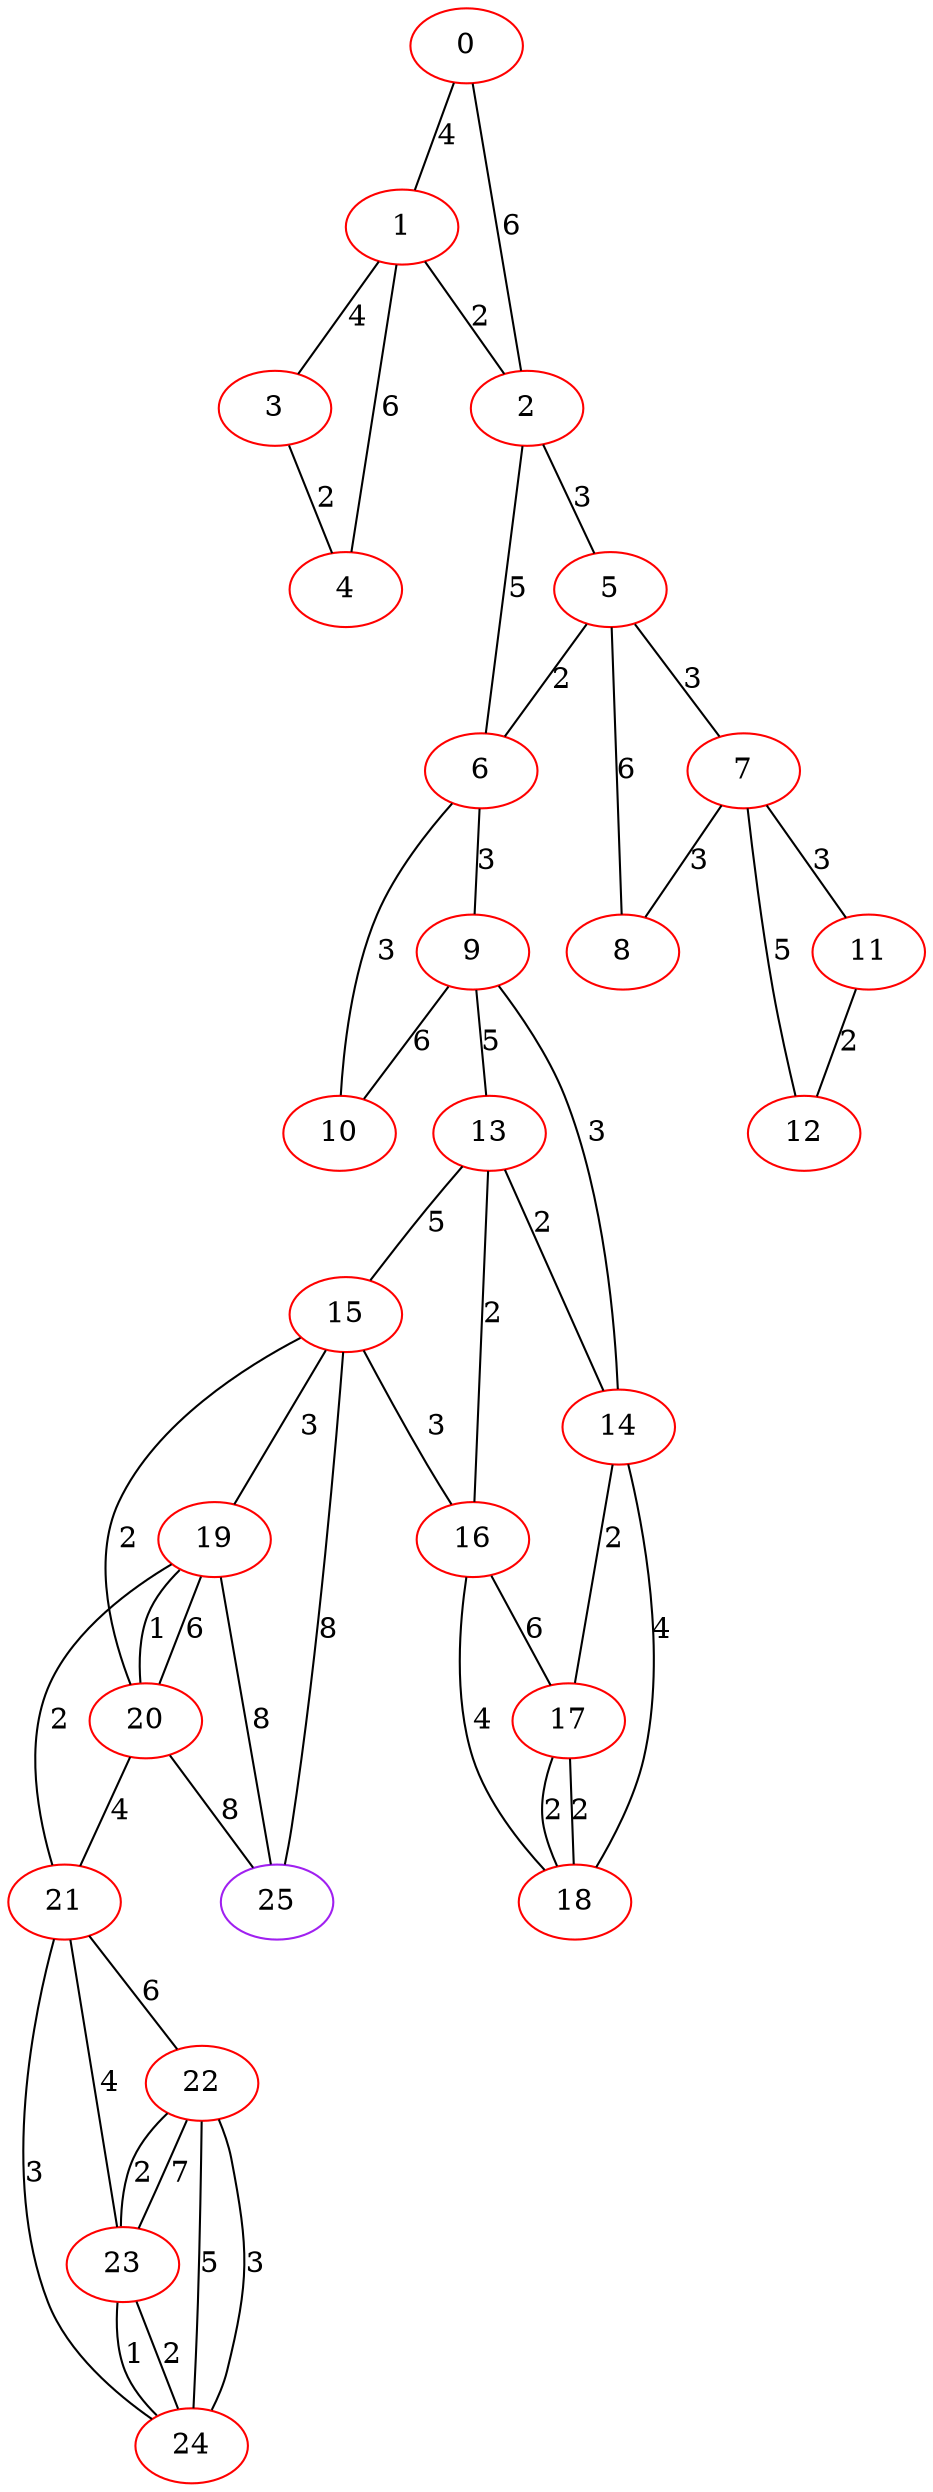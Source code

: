 graph "" {
0 [color=red, weight=1];
1 [color=red, weight=1];
2 [color=red, weight=1];
3 [color=red, weight=1];
4 [color=red, weight=1];
5 [color=red, weight=1];
6 [color=red, weight=1];
7 [color=red, weight=1];
8 [color=red, weight=1];
9 [color=red, weight=1];
10 [color=red, weight=1];
11 [color=red, weight=1];
12 [color=red, weight=1];
13 [color=red, weight=1];
14 [color=red, weight=1];
15 [color=red, weight=1];
16 [color=red, weight=1];
17 [color=red, weight=1];
18 [color=red, weight=1];
19 [color=red, weight=1];
20 [color=red, weight=1];
21 [color=red, weight=1];
22 [color=red, weight=1];
23 [color=red, weight=1];
24 [color=red, weight=1];
25 [color=purple, weight=4];
0 -- 1  [key=0, label=4];
0 -- 2  [key=0, label=6];
1 -- 2  [key=0, label=2];
1 -- 3  [key=0, label=4];
1 -- 4  [key=0, label=6];
2 -- 5  [key=0, label=3];
2 -- 6  [key=0, label=5];
3 -- 4  [key=0, label=2];
5 -- 8  [key=0, label=6];
5 -- 6  [key=0, label=2];
5 -- 7  [key=0, label=3];
6 -- 9  [key=0, label=3];
6 -- 10  [key=0, label=3];
7 -- 8  [key=0, label=3];
7 -- 11  [key=0, label=3];
7 -- 12  [key=0, label=5];
9 -- 10  [key=0, label=6];
9 -- 14  [key=0, label=3];
9 -- 13  [key=0, label=5];
11 -- 12  [key=0, label=2];
13 -- 16  [key=0, label=2];
13 -- 14  [key=0, label=2];
13 -- 15  [key=0, label=5];
14 -- 17  [key=0, label=2];
14 -- 18  [key=0, label=4];
15 -- 16  [key=0, label=3];
15 -- 25  [key=0, label=8];
15 -- 19  [key=0, label=3];
15 -- 20  [key=0, label=2];
16 -- 17  [key=0, label=6];
16 -- 18  [key=0, label=4];
17 -- 18  [key=0, label=2];
17 -- 18  [key=1, label=2];
19 -- 25  [key=0, label=8];
19 -- 20  [key=0, label=1];
19 -- 20  [key=1, label=6];
19 -- 21  [key=0, label=2];
20 -- 25  [key=0, label=8];
20 -- 21  [key=0, label=4];
21 -- 24  [key=0, label=3];
21 -- 22  [key=0, label=6];
21 -- 23  [key=0, label=4];
22 -- 24  [key=0, label=5];
22 -- 24  [key=1, label=3];
22 -- 23  [key=0, label=7];
22 -- 23  [key=1, label=2];
23 -- 24  [key=0, label=2];
23 -- 24  [key=1, label=1];
}
